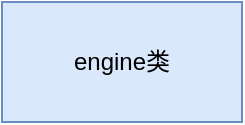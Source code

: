 <mxfile version="12.2.4" pages="1"><diagram id="bRtPWqyLkgYhh2Ngdds1" name="Page-1"><mxGraphModel dx="364" dy="540" grid="1" gridSize="10" guides="1" tooltips="1" connect="1" arrows="1" fold="1" page="1" pageScale="1" pageWidth="827" pageHeight="1169" math="0" shadow="0"><root><mxCell id="0"/><mxCell id="1" parent="0"/><mxCell id="2" value="engine类" style="rounded=0;whiteSpace=wrap;html=1;fillColor=#dae8fc;strokeColor=#6c8ebf;" parent="1" vertex="1"><mxGeometry x="60" y="50" width="120" height="60" as="geometry"/></mxCell></root></mxGraphModel></diagram></mxfile>